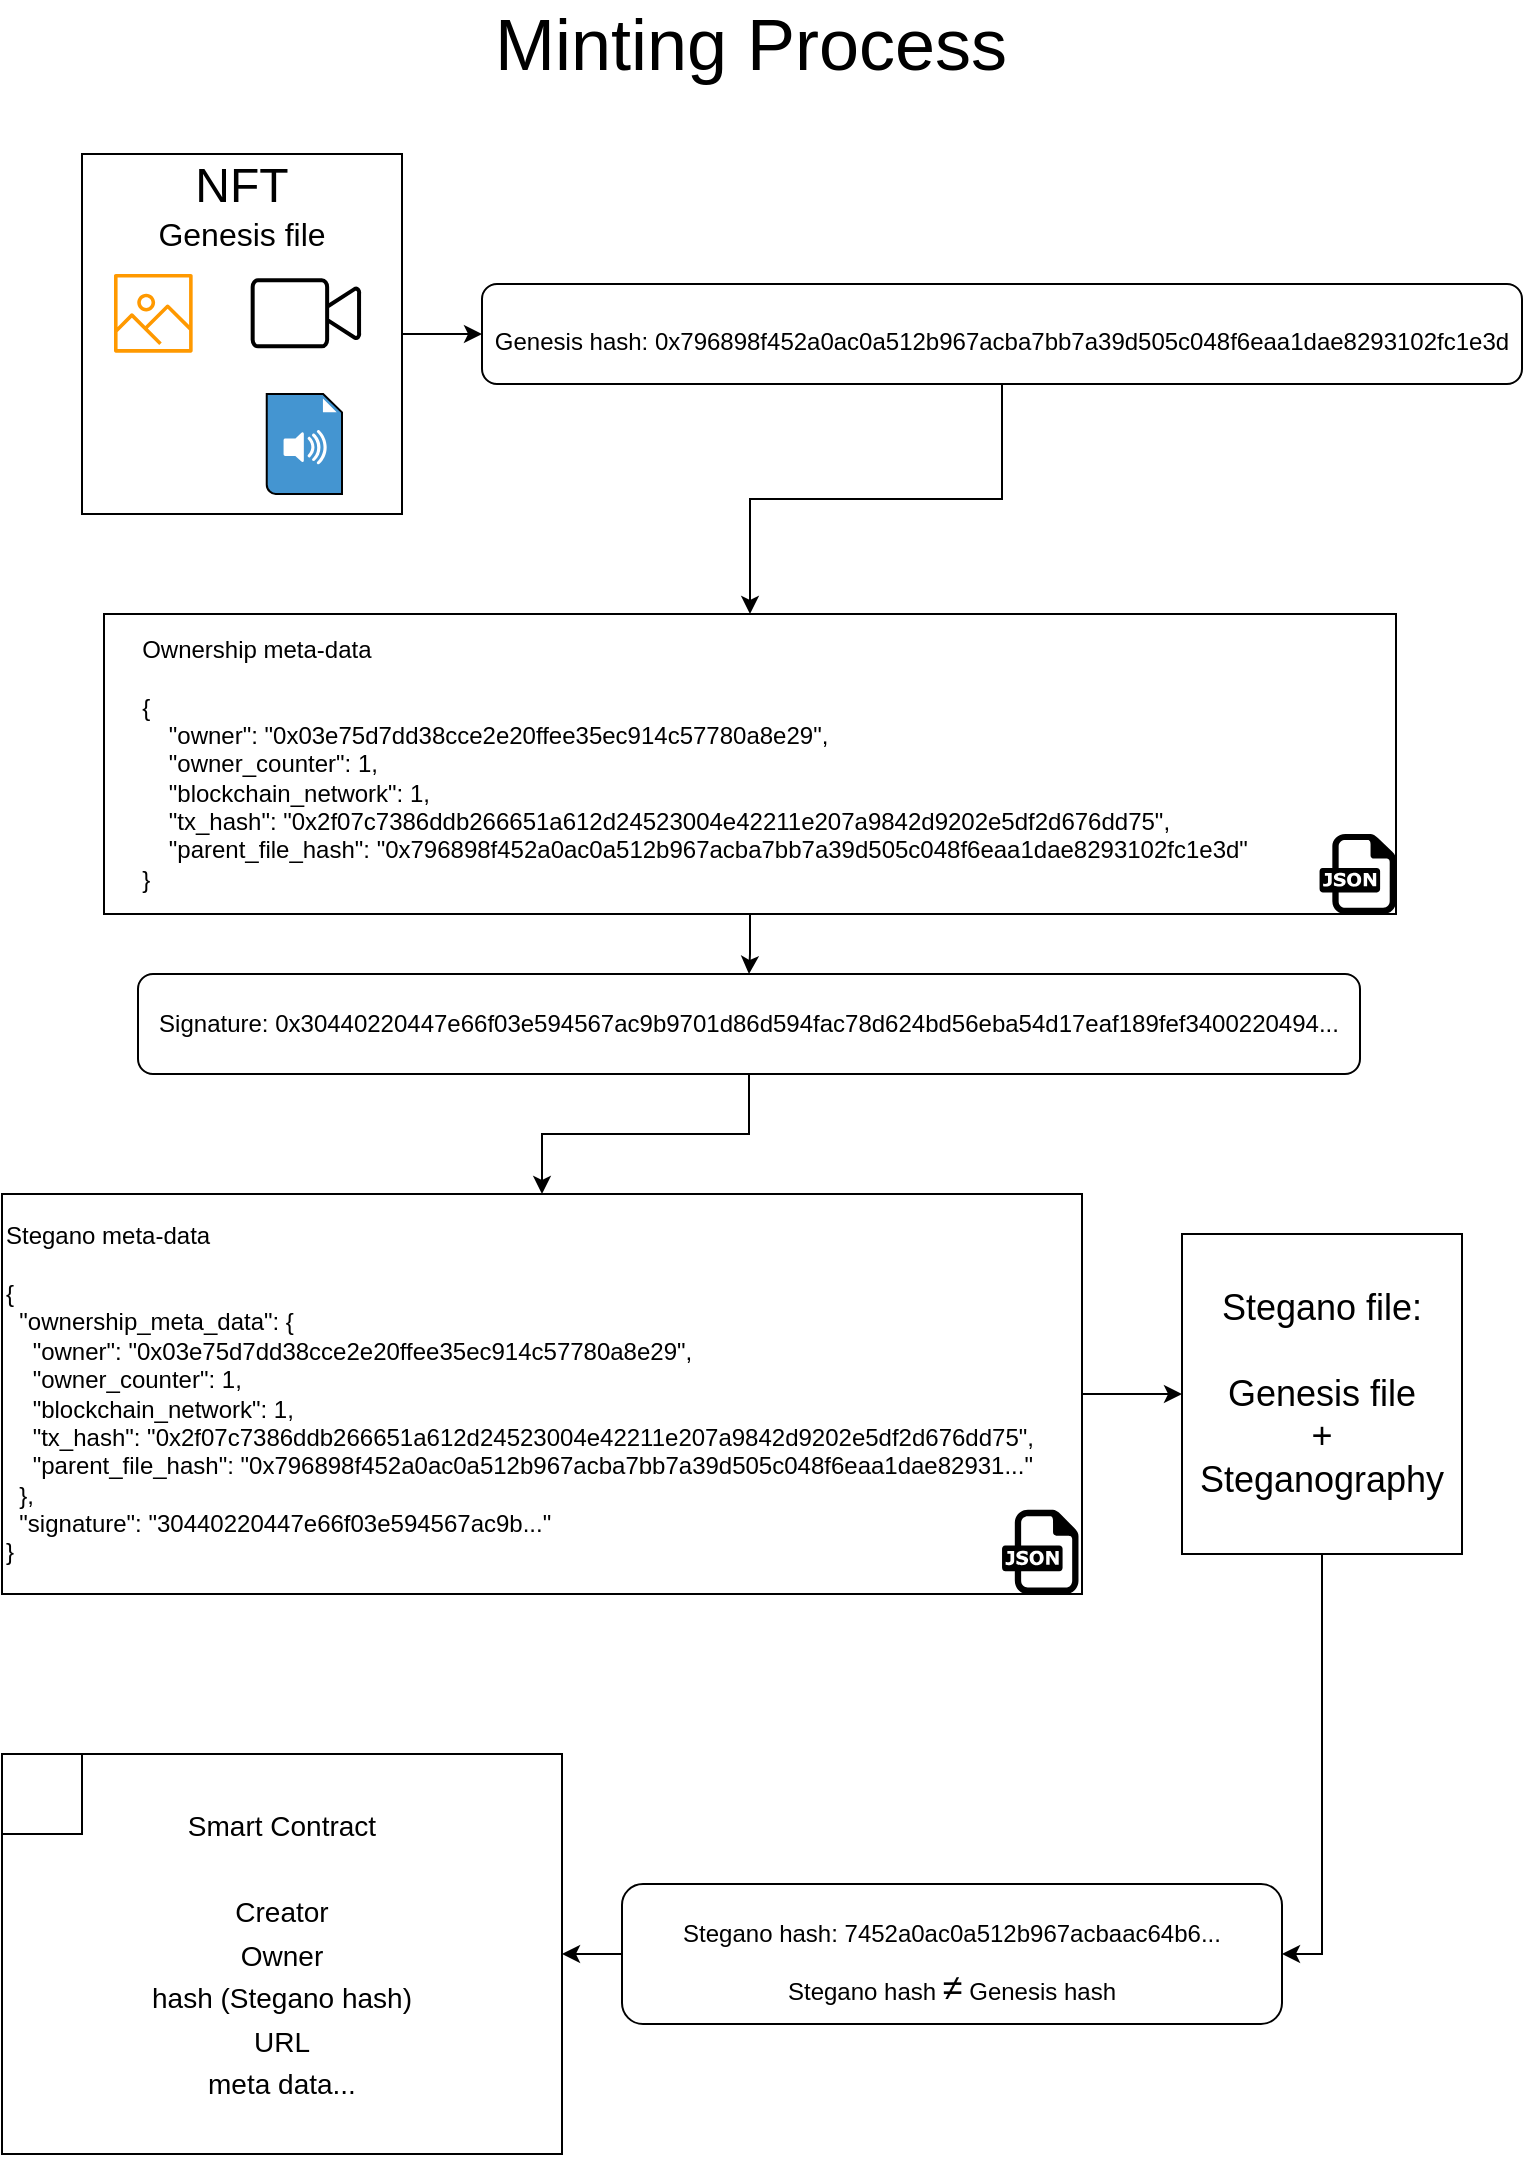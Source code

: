 <mxfile version="21.0.6" type="device" pages="4"><diagram id="roqxCU7SlJz6iK-5BQTE" name="Mint process"><mxGraphModel dx="954" dy="614" grid="1" gridSize="10" guides="1" tooltips="1" connect="1" arrows="1" fold="1" page="1" pageScale="1" pageWidth="827" pageHeight="1169" math="0" shadow="0"><root><mxCell id="0"/><mxCell id="1" parent="0"/><mxCell id="NXWc38uV_N8mPh9T2kzg-34" style="edgeStyle=orthogonalEdgeStyle;rounded=0;orthogonalLoop=1;jettySize=auto;html=1;entryX=0;entryY=0.5;entryDx=0;entryDy=0;labelBackgroundColor=default;fontSize=12;fontColor=default;strokeColor=default;" parent="1" source="NXWc38uV_N8mPh9T2kzg-1" edge="1"><mxGeometry relative="1" as="geometry"><mxPoint x="280" y="210" as="targetPoint"/></mxGeometry></mxCell><mxCell id="NXWc38uV_N8mPh9T2kzg-62" style="edgeStyle=orthogonalEdgeStyle;rounded=0;orthogonalLoop=1;jettySize=auto;html=1;entryX=1;entryY=0.5;entryDx=0;entryDy=0;labelBackgroundColor=default;fontSize=14;fontColor=default;strokeColor=default;" parent="1" source="NXWc38uV_N8mPh9T2kzg-20" target="NXWc38uV_N8mPh9T2kzg-43" edge="1"><mxGeometry relative="1" as="geometry"/></mxCell><mxCell id="NXWc38uV_N8mPh9T2kzg-20" value="&lt;font style=&quot;font-size: 18px&quot;&gt;Stegano file:&lt;br&gt;&lt;br&gt;Genesis file&lt;br&gt;+&lt;br&gt;Steganography&lt;/font&gt;" style="rounded=0;whiteSpace=wrap;html=1;labelBackgroundColor=default;fontSize=9;fontColor=default;strokeColor=default;fillColor=default;align=center;" parent="1" vertex="1"><mxGeometry x="630" y="660" width="140" height="160" as="geometry"/></mxCell><mxCell id="p8NThehJqQ5QkYTfWB1I-8" style="edgeStyle=orthogonalEdgeStyle;rounded=0;orthogonalLoop=1;jettySize=auto;html=1;entryX=0;entryY=0.5;entryDx=0;entryDy=0;" parent="1" source="NXWc38uV_N8mPh9T2kzg-17" target="NXWc38uV_N8mPh9T2kzg-20" edge="1"><mxGeometry relative="1" as="geometry"/></mxCell><mxCell id="NXWc38uV_N8mPh9T2kzg-40" value="" style="edgeStyle=orthogonalEdgeStyle;rounded=0;orthogonalLoop=1;jettySize=auto;html=1;labelBackgroundColor=default;fontSize=12;fontColor=default;strokeColor=default;" parent="1" source="NXWc38uV_N8mPh9T2kzg-38" target="NXWc38uV_N8mPh9T2kzg-17" edge="1"><mxGeometry relative="1" as="geometry"/></mxCell><mxCell id="NXWc38uV_N8mPh9T2kzg-38" value="&lt;font style=&quot;font-size: 12px&quot;&gt;&lt;font style=&quot;text-align: left&quot;&gt;Signature: 0x&lt;/font&gt;&lt;font style=&quot;text-align: left&quot;&gt;30440220447e66f03e594567ac9b9701d86d594fac78d624bd56eba54d17eaf189fef3400220494...&lt;/font&gt;&lt;/font&gt;" style="rounded=1;whiteSpace=wrap;html=1;labelBackgroundColor=default;fontSize=12;fontColor=default;strokeColor=default;fillColor=default;align=center;" parent="1" vertex="1"><mxGeometry x="108" y="530" width="611" height="50" as="geometry"/></mxCell><mxCell id="NXWc38uV_N8mPh9T2kzg-39" value="" style="edgeStyle=orthogonalEdgeStyle;rounded=0;orthogonalLoop=1;jettySize=auto;html=1;labelBackgroundColor=default;fontSize=12;fontColor=default;strokeColor=default;exitX=0.5;exitY=1;exitDx=0;exitDy=0;" parent="1" source="p8NThehJqQ5QkYTfWB1I-6" target="NXWc38uV_N8mPh9T2kzg-38" edge="1"><mxGeometry relative="1" as="geometry"><mxPoint x="445" y="520" as="sourcePoint"/></mxGeometry></mxCell><mxCell id="NXWc38uV_N8mPh9T2kzg-64" style="edgeStyle=orthogonalEdgeStyle;rounded=0;orthogonalLoop=1;jettySize=auto;html=1;entryX=1;entryY=0.5;entryDx=0;entryDy=0;labelBackgroundColor=default;fontSize=14;fontColor=default;strokeColor=default;" parent="1" source="NXWc38uV_N8mPh9T2kzg-43" target="NXWc38uV_N8mPh9T2kzg-49" edge="1"><mxGeometry relative="1" as="geometry"/></mxCell><mxCell id="NXWc38uV_N8mPh9T2kzg-43" value="&lt;font style=&quot;font-size: 12px&quot;&gt;Stegano hash:&amp;nbsp;&lt;/font&gt;&lt;span style=&quot;font-size: 12px ; text-align: left&quot;&gt;7452a0ac0a512b967acbaac64b6...&lt;br&gt;Stegano hash &lt;/span&gt;&lt;span style=&quot;text-align: left&quot;&gt;&lt;font style=&quot;font-size: 18px&quot;&gt;≠&lt;/font&gt;&lt;/span&gt;&lt;span style=&quot;font-size: 12px ; text-align: left&quot;&gt; Genesis hash&lt;br&gt;&lt;/span&gt;" style="rounded=1;whiteSpace=wrap;html=1;labelBackgroundColor=default;fontSize=24;fontColor=default;strokeColor=default;fillColor=default;align=center;" parent="1" vertex="1"><mxGeometry x="350" y="985" width="330" height="70" as="geometry"/></mxCell><mxCell id="NXWc38uV_N8mPh9T2kzg-48" value="" style="group;fontColor=default;strokeColor=default;labelBackgroundColor=default;" parent="1" vertex="1" connectable="0"><mxGeometry x="80" y="120" width="160" height="180" as="geometry"/></mxCell><mxCell id="NXWc38uV_N8mPh9T2kzg-1" value="&lt;font&gt;&lt;span style=&quot;font-size: 24px&quot;&gt;NFT&lt;/span&gt;&lt;br&gt;&lt;font size=&quot;3&quot;&gt;Genesis file&lt;/font&gt;&lt;br&gt;&lt;br&gt;&lt;br&gt;&lt;br&gt;&lt;br&gt;&lt;br&gt;&lt;br&gt;&lt;br&gt;&lt;br&gt;&lt;br&gt;&lt;/font&gt;" style="rounded=0;whiteSpace=wrap;html=1;fillColor=default;strokeColor=default;fontColor=default;labelBackgroundColor=default;" parent="NXWc38uV_N8mPh9T2kzg-48" vertex="1"><mxGeometry width="160" height="180" as="geometry"/></mxCell><mxCell id="NXWc38uV_N8mPh9T2kzg-22" value="" style="sketch=0;outlineConnect=0;fontColor=default;gradientColor=none;fillColor=#FF9900;strokeColor=default;dashed=0;verticalLabelPosition=bottom;verticalAlign=top;align=center;html=1;fontSize=12;fontStyle=0;aspect=fixed;pointerEvents=1;shape=mxgraph.aws4.container_registry_image;labelBackgroundColor=default;" parent="NXWc38uV_N8mPh9T2kzg-48" vertex="1"><mxGeometry x="16" y="60" width="39.33" height="39.33" as="geometry"/></mxCell><mxCell id="NXWc38uV_N8mPh9T2kzg-25" value="" style="shadow=0;dashed=0;html=1;strokeColor=default;fillColor=#4495D1;labelPosition=center;verticalLabelPosition=bottom;verticalAlign=top;align=center;outlineConnect=0;shape=mxgraph.veeam.audio_file;labelBackgroundColor=default;fontSize=24;fontColor=default;" parent="NXWc38uV_N8mPh9T2kzg-48" vertex="1"><mxGeometry x="92.37" y="120" width="37.63" height="50" as="geometry"/></mxCell><mxCell id="NXWc38uV_N8mPh9T2kzg-26" value="" style="html=1;verticalLabelPosition=bottom;align=center;labelBackgroundColor=default;verticalAlign=top;strokeWidth=2;strokeColor=default;shadow=0;dashed=0;shape=mxgraph.ios7.icons.video_conversation;fontSize=24;fontColor=default;fillColor=default;" parent="NXWc38uV_N8mPh9T2kzg-48" vertex="1"><mxGeometry x="85.333" y="63.16" width="53.333" height="33" as="geometry"/></mxCell><mxCell id="NXWc38uV_N8mPh9T2kzg-27" value="" style="shape=image;html=1;verticalAlign=top;verticalLabelPosition=bottom;labelBackgroundColor=default;imageAspect=0;aspect=fixed;image=https://cdn1.iconfinder.com/data/icons/hawcons/32/699581-icon-70-document-file-pdf-128.png;fontSize=24;fontColor=default;strokeColor=default;fillColor=default;" parent="NXWc38uV_N8mPh9T2kzg-48" vertex="1"><mxGeometry x="10.667" y="120" width="50" height="50" as="geometry"/></mxCell><mxCell id="NXWc38uV_N8mPh9T2kzg-53" value="" style="group;fontColor=default;" parent="1" vertex="1" connectable="0"><mxGeometry x="40" y="920" width="280" height="200" as="geometry"/></mxCell><mxCell id="NXWc38uV_N8mPh9T2kzg-49" value="&lt;font style=&quot;font-size: 14px&quot;&gt;Smart Contract&lt;br&gt;&lt;br&gt;Creator&lt;br&gt;Owner&lt;br&gt;hash (Stegano hash)&lt;br&gt;URL&lt;br&gt;meta data...&lt;br&gt;&lt;/font&gt;" style="rounded=0;whiteSpace=wrap;html=1;labelBackgroundColor=default;fontSize=18;fontColor=default;strokeColor=default;fillColor=default;align=center;" parent="NXWc38uV_N8mPh9T2kzg-53" vertex="1"><mxGeometry width="280" height="200" as="geometry"/></mxCell><mxCell id="NXWc38uV_N8mPh9T2kzg-50" value="" style="shape=image;html=1;verticalAlign=top;verticalLabelPosition=bottom;labelBackgroundColor=#ffffff;imageAspect=0;aspect=fixed;image=https://cdn4.iconfinder.com/data/icons/cryptocoins/227/ETH-128.png;fontSize=18;fontColor=default;strokeColor=default;fillColor=default;strokeWidth=1;imageBorder=default;perimeterSpacing=0;" parent="NXWc38uV_N8mPh9T2kzg-53" vertex="1"><mxGeometry width="40" height="40" as="geometry"/></mxCell><mxCell id="p8NThehJqQ5QkYTfWB1I-3" style="edgeStyle=orthogonalEdgeStyle;rounded=0;orthogonalLoop=1;jettySize=auto;html=1;entryX=0.5;entryY=0;entryDx=0;entryDy=0;" parent="1" source="Rv1YyeN4HgKfEN-E6TwV-2" target="p8NThehJqQ5QkYTfWB1I-6" edge="1"><mxGeometry relative="1" as="geometry"><mxPoint x="298" y="340" as="targetPoint"/></mxGeometry></mxCell><mxCell id="Rv1YyeN4HgKfEN-E6TwV-2" value="&lt;font style=&quot;font-size: 12px&quot;&gt;Genesis hash: 0x&lt;/font&gt;&lt;span style=&quot;font-size: 12px ; text-align: left&quot;&gt;796898f452a0ac0a512b967acba7bb7a39d505c048f6eaa1dae8293102fc1e3d&lt;/span&gt;" style="rounded=1;whiteSpace=wrap;html=1;labelBackgroundColor=default;fontSize=24;fontColor=default;strokeColor=default;fillColor=default;align=center;" parent="1" vertex="1"><mxGeometry x="280" y="185" width="520" height="50" as="geometry"/></mxCell><mxCell id="p8NThehJqQ5QkYTfWB1I-7" value="" style="group" parent="1" vertex="1" connectable="0"><mxGeometry x="91" y="350" width="646" height="150" as="geometry"/></mxCell><mxCell id="p8NThehJqQ5QkYTfWB1I-6" value="" style="rounded=0;whiteSpace=wrap;html=1;" parent="p8NThehJqQ5QkYTfWB1I-7" vertex="1"><mxGeometry width="646.0" height="150" as="geometry"/></mxCell><mxCell id="p8NThehJqQ5QkYTfWB1I-4" value="&lt;div style=&quot;text-align: left&quot;&gt;&lt;div&gt;Ownership meta-data&lt;/div&gt;&lt;div&gt;&lt;br&gt;&lt;/div&gt;&lt;div&gt;{&lt;/div&gt;&lt;div&gt;&amp;nbsp; &amp;nbsp; &quot;owner&quot;: &quot;0x03e75d7dd38cce2e20ffee35ec914c57780a8e29&quot;,&lt;/div&gt;&lt;div&gt;&amp;nbsp; &amp;nbsp; &quot;owner_counter&quot;: 1,&lt;/div&gt;&lt;div&gt;&amp;nbsp; &amp;nbsp; &quot;blockchain_network&quot;: 1,&lt;/div&gt;&lt;div&gt;&amp;nbsp; &amp;nbsp; &quot;tx_hash&quot;: &quot;0x2f07c7386ddb266651a612d24523004e42211e207a9842d9202e5df2d676dd75&quot;,&lt;/div&gt;&lt;div&gt;&amp;nbsp; &amp;nbsp; &quot;parent_file_hash&quot;: &quot;0x796898f452a0ac0a512b967acba7bb7a39d505c048f6eaa1dae8293102fc1e3d&quot;&lt;/div&gt;&lt;div&gt;}&lt;/div&gt;&lt;/div&gt;" style="text;html=1;align=center;verticalAlign=middle;resizable=0;points=[];autosize=1;strokeColor=none;fillColor=none;" parent="p8NThehJqQ5QkYTfWB1I-7" vertex="1"><mxGeometry x="10.024" y="10" width="570" height="130" as="geometry"/></mxCell><mxCell id="p8NThehJqQ5QkYTfWB1I-2" value="" style="dashed=0;outlineConnect=0;html=1;align=center;labelPosition=center;verticalLabelPosition=bottom;verticalAlign=top;shape=mxgraph.weblogos.json;fontColor=default;strokeColor=default;fillColor=default;labelBackgroundColor=default;" parent="p8NThehJqQ5QkYTfWB1I-7" vertex="1"><mxGeometry x="607.765" y="110" width="38.235" height="40" as="geometry"/></mxCell><mxCell id="p8NThehJqQ5QkYTfWB1I-10" value="" style="group" parent="1" vertex="1" connectable="0"><mxGeometry x="40" y="640" width="540" height="200" as="geometry"/></mxCell><mxCell id="NXWc38uV_N8mPh9T2kzg-17" value="&lt;div&gt;Stegano meta-data&lt;/div&gt;&lt;div&gt;&lt;br&gt;&lt;/div&gt;&lt;div&gt;&lt;div&gt;{&lt;/div&gt;&lt;div&gt;&amp;nbsp; &quot;ownership_meta_data&quot;: {&lt;/div&gt;&lt;div&gt;&amp;nbsp; &amp;nbsp; &quot;owner&quot;: &quot;0x03e75d7dd38cce2e20ffee35ec914c57780a8e29&quot;,&lt;/div&gt;&lt;div&gt;&amp;nbsp; &amp;nbsp; &quot;owner_counter&quot;: 1,&lt;/div&gt;&lt;div&gt;&amp;nbsp; &amp;nbsp; &quot;blockchain_network&quot;: 1,&lt;/div&gt;&lt;div&gt;&amp;nbsp; &amp;nbsp; &quot;tx_hash&quot;: &quot;0x2f07c7386ddb266651a612d24523004e42211e207a9842d9202e5df2d676dd75&quot;,&lt;/div&gt;&lt;div&gt;&amp;nbsp; &amp;nbsp; &quot;parent_file_hash&quot;: &quot;0x796898f452a0ac0a512b967acba7bb7a39d505c048f6eaa1dae82931...&quot;&lt;/div&gt;&lt;div&gt;&amp;nbsp; },&lt;/div&gt;&lt;div&gt;&amp;nbsp; &quot;signature&quot;: &quot;30440220447e66f03e594567ac9b...&quot;&lt;/div&gt;&lt;div&gt;}&lt;/div&gt;&lt;/div&gt;" style="rounded=0;whiteSpace=wrap;html=1;fontColor=default;strokeColor=default;fillColor=default;align=left;labelBackgroundColor=default;" parent="p8NThehJqQ5QkYTfWB1I-10" vertex="1"><mxGeometry width="540" height="200" as="geometry"/></mxCell><mxCell id="p8NThehJqQ5QkYTfWB1I-9" value="" style="dashed=0;outlineConnect=0;html=1;align=center;labelPosition=center;verticalLabelPosition=bottom;verticalAlign=top;shape=mxgraph.weblogos.json;fontColor=default;strokeColor=default;fillColor=default;labelBackgroundColor=default;" parent="p8NThehJqQ5QkYTfWB1I-10" vertex="1"><mxGeometry x="500.005" y="157.895" width="38.235" height="42.105" as="geometry"/></mxCell><mxCell id="2JpsP1GPxhUid9u8s_dt-1" value="&lt;font style=&quot;font-size: 36px&quot;&gt;Minting Process&lt;/font&gt;" style="text;html=1;align=center;verticalAlign=middle;resizable=0;points=[];autosize=1;strokeColor=none;fillColor=none;" parent="1" vertex="1"><mxGeometry x="279" y="50" width="270" height="30" as="geometry"/></mxCell></root></mxGraphModel></diagram><diagram id="LBmlRBM5Cu297QbcorYr" name="Ownership-chain"><mxGraphModel dx="954" dy="614" grid="1" gridSize="10" guides="1" tooltips="1" connect="1" arrows="1" fold="1" page="1" pageScale="1" pageWidth="827" pageHeight="1169" math="0" shadow="0"><root><mxCell id="0"/><mxCell id="1" parent="0"/><mxCell id="p75yt31-fJvTZA3wvXnE-1" value="" style="group" parent="1" vertex="1" connectable="0"><mxGeometry x="40" y="560" width="560" height="560" as="geometry"/></mxCell><mxCell id="p75yt31-fJvTZA3wvXnE-2" value="" style="rounded=0;whiteSpace=wrap;html=1;" parent="p75yt31-fJvTZA3wvXnE-1" vertex="1"><mxGeometry width="560" height="560" as="geometry"/></mxCell><mxCell id="p75yt31-fJvTZA3wvXnE-3" value="&lt;font style=&quot;border-color: var(--border-color); color: rgb(0, 0, 0); font-family: Helvetica; font-style: normal; font-variant-ligatures: normal; font-variant-caps: normal; font-weight: 400; letter-spacing: normal; text-align: left; text-indent: 0px; text-transform: none; word-spacing: 0px; -webkit-text-stroke-width: 0px; background-color: rgb(251, 251, 251); text-decoration-thickness: initial; text-decoration-style: initial; text-decoration-color: initial; font-size: 24px;&quot;&gt;Legend&lt;/font&gt;&lt;br style=&quot;border-color: var(--border-color); color: rgb(0, 0, 0); font-family: Helvetica; font-size: 12px; font-style: normal; font-variant-ligatures: normal; font-variant-caps: normal; font-weight: 400; letter-spacing: normal; text-align: left; text-indent: 0px; text-transform: none; word-spacing: 0px; -webkit-text-stroke-width: 0px; background-color: rgb(251, 251, 251); text-decoration-thickness: initial; text-decoration-style: initial; text-decoration-color: initial;&quot;&gt;&lt;br style=&quot;border-color: var(--border-color); color: rgb(0, 0, 0); font-family: Helvetica; font-size: 12px; font-style: normal; font-variant-ligatures: normal; font-variant-caps: normal; font-weight: 400; letter-spacing: normal; text-align: left; text-indent: 0px; text-transform: none; word-spacing: 0px; -webkit-text-stroke-width: 0px; background-color: rgb(251, 251, 251); text-decoration-thickness: initial; text-decoration-style: initial; text-decoration-color: initial;&quot;&gt;&lt;font style=&quot;border-color: var(--border-color); color: rgb(0, 0, 0); font-family: Helvetica; font-style: normal; font-variant-ligatures: normal; font-variant-caps: normal; font-weight: 400; letter-spacing: normal; text-align: left; text-indent: 0px; text-transform: none; word-spacing: 0px; -webkit-text-stroke-width: 0px; background-color: rgb(251, 251, 251); text-decoration-thickness: initial; text-decoration-style: initial; text-decoration-color: initial; font-size: 18px;&quot;&gt;&lt;u style=&quot;border-color: var(--border-color);&quot;&gt;Metadata&lt;/u&gt;&lt;/font&gt;&lt;font style=&quot;border-color: var(--border-color); color: rgb(0, 0, 0); font-family: Helvetica; font-size: 12px; font-style: normal; font-variant-ligatures: normal; font-variant-caps: normal; font-weight: 400; letter-spacing: normal; text-align: left; text-indent: 0px; text-transform: none; word-spacing: 0px; -webkit-text-stroke-width: 0px; background-color: rgb(251, 251, 251); text-decoration-thickness: initial; text-decoration-style: initial; text-decoration-color: initial;&quot;&gt;&lt;font style=&quot;border-color: var(--border-color); font-size: 18px;&quot;&gt;&lt;u style=&quot;border-color: var(--border-color);&quot;&gt;:&lt;/u&gt;&lt;/font&gt;&lt;br style=&quot;border-color: var(--border-color);&quot;&gt;&lt;/font&gt;&lt;br style=&quot;border-color: var(--border-color); color: rgb(0, 0, 0); font-family: Helvetica; font-size: 12px; font-style: normal; font-variant-ligatures: normal; font-variant-caps: normal; font-weight: 400; letter-spacing: normal; text-align: left; text-indent: 0px; text-transform: none; word-spacing: 0px; -webkit-text-stroke-width: 0px; background-color: rgb(251, 251, 251); text-decoration-thickness: initial; text-decoration-style: initial; text-decoration-color: initial;&quot;&gt;Ownership's metadata:&lt;br style=&quot;border-color: var(--border-color); color: rgb(0, 0, 0); font-family: Helvetica; font-size: 12px; font-style: normal; font-variant-ligatures: normal; font-variant-caps: normal; font-weight: 400; letter-spacing: normal; text-align: left; text-indent: 0px; text-transform: none; word-spacing: 0px; -webkit-text-stroke-width: 0px; background-color: rgb(251, 251, 251); text-decoration-thickness: initial; text-decoration-style: initial; text-decoration-color: initial;&quot;&gt;&lt;br style=&quot;border-color: var(--border-color); color: rgb(0, 0, 0); font-family: Helvetica; font-size: 12px; font-style: normal; font-variant-ligatures: normal; font-variant-caps: normal; font-weight: 400; letter-spacing: normal; text-align: left; text-indent: 0px; text-transform: none; word-spacing: 0px; -webkit-text-stroke-width: 0px; background-color: rgb(251, 251, 251); text-decoration-thickness: initial; text-decoration-style: initial; text-decoration-color: initial;&quot;&gt;&lt;span style=&quot;color: rgb(0, 0, 0); font-family: Helvetica; font-size: 12px; font-style: normal; font-variant-ligatures: normal; font-variant-caps: normal; font-weight: 400; letter-spacing: normal; text-align: left; text-indent: 0px; text-transform: none; word-spacing: 0px; -webkit-text-stroke-width: 0px; background-color: rgb(251, 251, 251); text-decoration-thickness: initial; text-decoration-style: initial; text-decoration-color: initial; display: inline !important; float: none;&quot;&gt;- Owner: Owner's public key of the IP&lt;/span&gt;&lt;br style=&quot;border-color: var(--border-color); color: rgb(0, 0, 0); font-family: Helvetica; font-size: 12px; font-style: normal; font-variant-ligatures: normal; font-variant-caps: normal; font-weight: 400; letter-spacing: normal; text-align: left; text-indent: 0px; text-transform: none; word-spacing: 0px; -webkit-text-stroke-width: 0px; background-color: rgb(251, 251, 251); text-decoration-thickness: initial; text-decoration-style: initial; text-decoration-color: initial;&quot;&gt;&lt;span style=&quot;color: rgb(0, 0, 0); font-family: Helvetica; font-size: 12px; font-style: normal; font-variant-ligatures: normal; font-variant-caps: normal; font-weight: 400; letter-spacing: normal; text-align: left; text-indent: 0px; text-transform: none; word-spacing: 0px; -webkit-text-stroke-width: 0px; background-color: rgb(251, 251, 251); text-decoration-thickness: initial; text-decoration-style: initial; text-decoration-color: initial; display: inline !important; float: none;&quot;&gt;- Owner counter: current index of entities who successively owned the NFT&lt;/span&gt;&lt;br style=&quot;border-color: var(--border-color); color: rgb(0, 0, 0); font-family: Helvetica; font-size: 12px; font-style: normal; font-variant-ligatures: normal; font-variant-caps: normal; font-weight: 400; letter-spacing: normal; text-align: left; text-indent: 0px; text-transform: none; word-spacing: 0px; -webkit-text-stroke-width: 0px; background-color: rgb(251, 251, 251); text-decoration-thickness: initial; text-decoration-style: initial; text-decoration-color: initial;&quot;&gt;&lt;span style=&quot;color: rgb(0, 0, 0); font-family: Helvetica; font-size: 12px; font-style: normal; font-variant-ligatures: normal; font-variant-caps: normal; font-weight: 400; letter-spacing: normal; text-align: left; text-indent: 0px; text-transform: none; word-spacing: 0px; -webkit-text-stroke-width: 0px; background-color: rgb(251, 251, 251); text-decoration-thickness: initial; text-decoration-style: initial; text-decoration-color: initial; display: inline !important; float: none;&quot;&gt;- TX hash: Blockchain transaction hash of token ownership transfer&lt;/span&gt;&lt;br style=&quot;border-color: var(--border-color); color: rgb(0, 0, 0); font-family: Helvetica; font-size: 12px; font-style: normal; font-variant-ligatures: normal; font-variant-caps: normal; font-weight: 400; letter-spacing: normal; text-align: left; text-indent: 0px; text-transform: none; word-spacing: 0px; -webkit-text-stroke-width: 0px; background-color: rgb(251, 251, 251); text-decoration-thickness: initial; text-decoration-style: initial; text-decoration-color: initial;&quot;&gt;&lt;span style=&quot;color: rgb(0, 0, 0); font-family: Helvetica; font-size: 12px; font-style: normal; font-variant-ligatures: normal; font-variant-caps: normal; font-weight: 400; letter-spacing: normal; text-align: left; text-indent: 0px; text-transform: none; word-spacing: 0px; -webkit-text-stroke-width: 0px; background-color: rgb(251, 251, 251); text-decoration-thickness: initial; text-decoration-style: initial; text-decoration-color: initial; display: inline !important; float: none;&quot;&gt;- Parent file hash: Previous Stegano hash (responsible the the &quot;Ownership-Chain&quot;)&lt;/span&gt;&lt;br style=&quot;border-color: var(--border-color); color: rgb(0, 0, 0); font-family: Helvetica; font-size: 12px; font-style: normal; font-variant-ligatures: normal; font-variant-caps: normal; font-weight: 400; letter-spacing: normal; text-align: left; text-indent: 0px; text-transform: none; word-spacing: 0px; -webkit-text-stroke-width: 0px; background-color: rgb(251, 251, 251); text-decoration-thickness: initial; text-decoration-style: initial; text-decoration-color: initial;&quot;&gt;&lt;span style=&quot;color: rgb(0, 0, 0); font-family: Helvetica; font-size: 12px; font-style: normal; font-variant-ligatures: normal; font-variant-caps: normal; font-weight: 400; letter-spacing: normal; text-align: left; text-indent: 0px; text-transform: none; word-spacing: 0px; -webkit-text-stroke-width: 0px; background-color: rgb(251, 251, 251); text-decoration-thickness: initial; text-decoration-style: initial; text-decoration-color: initial; display: inline !important; float: none;&quot;&gt;- Other storage variable values at Block number X (optional)&lt;/span&gt;&lt;br style=&quot;border-color: var(--border-color); color: rgb(0, 0, 0); font-family: Helvetica; font-size: 12px; font-style: normal; font-variant-ligatures: normal; font-variant-caps: normal; font-weight: 400; letter-spacing: normal; text-align: left; text-indent: 0px; text-transform: none; word-spacing: 0px; -webkit-text-stroke-width: 0px; background-color: rgb(251, 251, 251); text-decoration-thickness: initial; text-decoration-style: initial; text-decoration-color: initial;&quot;&gt;&lt;br style=&quot;border-color: var(--border-color); color: rgb(0, 0, 0); font-family: Helvetica; font-size: 12px; font-style: normal; font-variant-ligatures: normal; font-variant-caps: normal; font-weight: 400; letter-spacing: normal; text-align: left; text-indent: 0px; text-transform: none; word-spacing: 0px; -webkit-text-stroke-width: 0px; background-color: rgb(251, 251, 251); text-decoration-thickness: initial; text-decoration-style: initial; text-decoration-color: initial;&quot;&gt;&lt;span style=&quot;color: rgb(0, 0, 0); font-family: Helvetica; font-size: 12px; font-style: normal; font-variant-ligatures: normal; font-variant-caps: normal; font-weight: 400; letter-spacing: normal; text-align: left; text-indent: 0px; text-transform: none; word-spacing: 0px; -webkit-text-stroke-width: 0px; background-color: rgb(251, 251, 251); text-decoration-thickness: initial; text-decoration-style: initial; text-decoration-color: initial; display: inline !important; float: none;&quot;&gt;Metadata signature:&lt;/span&gt;&lt;br style=&quot;border-color: var(--border-color); color: rgb(0, 0, 0); font-family: Helvetica; font-size: 12px; font-style: normal; font-variant-ligatures: normal; font-variant-caps: normal; font-weight: 400; letter-spacing: normal; text-align: left; text-indent: 0px; text-transform: none; word-spacing: 0px; -webkit-text-stroke-width: 0px; background-color: rgb(251, 251, 251); text-decoration-thickness: initial; text-decoration-style: initial; text-decoration-color: initial;&quot;&gt;&lt;span style=&quot;color: rgb(0, 0, 0); font-family: Helvetica; font-size: 12px; font-style: normal; font-variant-ligatures: normal; font-variant-caps: normal; font-weight: 400; letter-spacing: normal; text-align: left; text-indent: 0px; text-transform: none; word-spacing: 0px; -webkit-text-stroke-width: 0px; background-color: rgb(251, 251, 251); text-decoration-thickness: initial; text-decoration-style: initial; text-decoration-color: initial; display: inline !important; float: none;&quot;&gt;Digital signature of all the above metadata by the owner's private key&lt;/span&gt;&lt;br style=&quot;border-color: var(--border-color); color: rgb(0, 0, 0); font-family: Helvetica; font-size: 12px; font-style: normal; font-variant-ligatures: normal; font-variant-caps: normal; font-weight: 400; letter-spacing: normal; text-align: left; text-indent: 0px; text-transform: none; word-spacing: 0px; -webkit-text-stroke-width: 0px; background-color: rgb(251, 251, 251); text-decoration-thickness: initial; text-decoration-style: initial; text-decoration-color: initial;&quot;&gt;&lt;br style=&quot;border-color: var(--border-color); color: rgb(0, 0, 0); font-family: Helvetica; font-size: 12px; font-style: normal; font-variant-ligatures: normal; font-variant-caps: normal; font-weight: 400; letter-spacing: normal; text-align: left; text-indent: 0px; text-transform: none; word-spacing: 0px; -webkit-text-stroke-width: 0px; background-color: rgb(251, 251, 251); text-decoration-thickness: initial; text-decoration-style: initial; text-decoration-color: initial;&quot;&gt;&lt;span style=&quot;color: rgb(0, 0, 0); font-family: Helvetica; font-size: 12px; font-style: normal; font-variant-ligatures: normal; font-variant-caps: normal; font-weight: 400; letter-spacing: normal; text-align: left; text-indent: 0px; text-transform: none; word-spacing: 0px; -webkit-text-stroke-width: 0px; background-color: rgb(251, 251, 251); text-decoration-thickness: initial; text-decoration-style: initial; text-decoration-color: initial; display: inline !important; float: none;&quot;&gt;Each metadata is different for each ownership iteration (ownership meta-data).&lt;/span&gt;&lt;br style=&quot;border-color: var(--border-color); color: rgb(0, 0, 0); font-family: Helvetica; font-size: 12px; font-style: normal; font-variant-ligatures: normal; font-variant-caps: normal; font-weight: 400; letter-spacing: normal; text-align: left; text-indent: 0px; text-transform: none; word-spacing: 0px; -webkit-text-stroke-width: 0px; background-color: rgb(251, 251, 251); text-decoration-thickness: initial; text-decoration-style: initial; text-decoration-color: initial;&quot;&gt;&lt;span style=&quot;color: rgb(0, 0, 0); font-family: Helvetica; font-size: 12px; font-style: normal; font-variant-ligatures: normal; font-variant-caps: normal; font-weight: 400; letter-spacing: normal; text-align: left; text-indent: 0px; text-transform: none; word-spacing: 0px; -webkit-text-stroke-width: 0px; background-color: rgb(251, 251, 251); text-decoration-thickness: initial; text-decoration-style: initial; text-decoration-color: initial; display: inline !important; float: none;&quot;&gt;Each metadata is called: metadata 1, metadata 2, ..., metadata i, ..., metadata N&lt;/span&gt;&lt;br style=&quot;border-color: var(--border-color); color: rgb(0, 0, 0); font-family: Helvetica; font-size: 12px; font-style: normal; font-variant-ligatures: normal; font-variant-caps: normal; font-weight: 400; letter-spacing: normal; text-align: left; text-indent: 0px; text-transform: none; word-spacing: 0px; -webkit-text-stroke-width: 0px; background-color: rgb(251, 251, 251); text-decoration-thickness: initial; text-decoration-style: initial; text-decoration-color: initial;&quot;&gt;&lt;span style=&quot;color: rgb(0, 0, 0); font-family: Helvetica; font-size: 12px; font-style: normal; font-variant-ligatures: normal; font-variant-caps: normal; font-weight: 400; letter-spacing: normal; text-align: left; text-indent: 0px; text-transform: none; word-spacing: 0px; -webkit-text-stroke-width: 0px; background-color: rgb(251, 251, 251); text-decoration-thickness: initial; text-decoration-style: initial; text-decoration-color: initial; display: inline !important; float: none;&quot;&gt;The Ownership 1 is also called the genesis Ownership (≠ genesis file, which is index 0)&lt;/span&gt;&lt;br style=&quot;border-color: var(--border-color); color: rgb(0, 0, 0); font-family: Helvetica; font-size: 12px; font-style: normal; font-variant-ligatures: normal; font-variant-caps: normal; font-weight: 400; letter-spacing: normal; text-align: left; text-indent: 0px; text-transform: none; word-spacing: 0px; -webkit-text-stroke-width: 0px; background-color: rgb(251, 251, 251); text-decoration-thickness: initial; text-decoration-style: initial; text-decoration-color: initial;&quot;&gt;&lt;span style=&quot;color: rgb(0, 0, 0); font-family: Helvetica; font-size: 12px; font-style: normal; font-variant-ligatures: normal; font-variant-caps: normal; font-weight: 400; letter-spacing: normal; text-align: left; text-indent: 0px; text-transform: none; word-spacing: 0px; -webkit-text-stroke-width: 0px; background-color: rgb(251, 251, 251); text-decoration-thickness: initial; text-decoration-style: initial; text-decoration-color: initial; display: inline !important; float: none;&quot;&gt;There is no ownership of the genesis file, only of the N stegano file.&lt;/span&gt;&lt;br style=&quot;border-color: var(--border-color); color: rgb(0, 0, 0); font-family: Helvetica; font-size: 12px; font-style: normal; font-variant-ligatures: normal; font-variant-caps: normal; font-weight: 400; letter-spacing: normal; text-align: left; text-indent: 0px; text-transform: none; word-spacing: 0px; -webkit-text-stroke-width: 0px; background-color: rgb(251, 251, 251); text-decoration-thickness: initial; text-decoration-style: initial; text-decoration-color: initial;&quot;&gt;&lt;br style=&quot;border-color: var(--border-color); color: rgb(0, 0, 0); font-family: Helvetica; font-size: 12px; font-style: normal; font-variant-ligatures: normal; font-variant-caps: normal; font-weight: 400; letter-spacing: normal; text-align: left; text-indent: 0px; text-transform: none; word-spacing: 0px; -webkit-text-stroke-width: 0px; background-color: rgb(251, 251, 251); text-decoration-thickness: initial; text-decoration-style: initial; text-decoration-color: initial;&quot;&gt;&lt;font style=&quot;border-color: var(--border-color); color: rgb(0, 0, 0); font-family: Helvetica; font-size: 12px; font-style: normal; font-variant-ligatures: normal; font-variant-caps: normal; font-weight: 400; letter-spacing: normal; text-align: left; text-indent: 0px; text-transform: none; word-spacing: 0px; -webkit-text-stroke-width: 0px; background-color: rgb(251, 251, 251); text-decoration-thickness: initial; text-decoration-style: initial; text-decoration-color: initial;&quot;&gt;&lt;u style=&quot;border-color: var(--border-color);&quot;&gt;&lt;font style=&quot;border-color: var(--border-color); font-size: 18px;&quot;&gt;Stegano file:&lt;/font&gt;&lt;br style=&quot;border-color: var(--border-color);&quot;&gt;&lt;/u&gt;&lt;br style=&quot;border-color: var(--border-color);&quot;&gt;Every i stegano file is created using the genesis file&amp;nbsp;&lt;br style=&quot;border-color: var(--border-color);&quot;&gt;and the unique iteration of the i stegano meta data.&lt;br style=&quot;border-color: var(--border-color);&quot;&gt;&lt;br style=&quot;border-color: var(--border-color);&quot;&gt;&lt;font style=&quot;border-color: var(--border-color); font-size: 12px;&quot;&gt;Stegano file i = Genesis file + stegano metadata N&lt;br style=&quot;border-color: var(--border-color);&quot;&gt;Stegano metadata i = metadata i + metadata i signature&lt;br style=&quot;border-color: var(--border-color);&quot;&gt;&lt;/font&gt;&lt;br style=&quot;border-color: var(--border-color);&quot;&gt;&lt;font style=&quot;border-color: var(--border-color);&quot; size=&quot;3&quot;&gt;&lt;u style=&quot;border-color: var(--border-color);&quot;&gt;File hash:&lt;br style=&quot;border-color: var(--border-color);&quot;&gt;&lt;/u&gt;&lt;/font&gt;&lt;br style=&quot;border-color: var(--border-color);&quot;&gt;Hash of the i stegano file. Also called i stegano hash.&lt;br style=&quot;border-color: var(--border-color);&quot;&gt;Used in the next ownership iteration metadata (metadata i+1).&lt;br style=&quot;border-color: var(--border-color);&quot;&gt;The hash must be stored on the smart contract (compulsory).&lt;/font&gt;" style="text;html=1;align=left;verticalAlign=middle;resizable=0;points=[];autosize=1;strokeColor=none;fillColor=none;" parent="p75yt31-fJvTZA3wvXnE-1" vertex="1"><mxGeometry x="21.293" y="20.004" width="480" height="520" as="geometry"/></mxCell><mxCell id="p75yt31-fJvTZA3wvXnE-4" value="" style="group" parent="1" vertex="1" connectable="0"><mxGeometry x="39" y="160" width="750" height="335" as="geometry"/></mxCell><mxCell id="p75yt31-fJvTZA3wvXnE-5" value="Ownership 1" style="swimlane;childLayout=stackLayout;resizeParent=1;resizeParentMax=0;horizontal=1;startSize=20;horizontalStack=0;" parent="p75yt31-fJvTZA3wvXnE-4" vertex="1"><mxGeometry width="200.77" height="335" as="geometry"><mxRectangle x="240" y="80" width="80" height="20" as="alternateBounds"/></mxGeometry></mxCell><mxCell id="p75yt31-fJvTZA3wvXnE-6" value="Metadata" style="swimlane;startSize=20;horizontal=0;" parent="p75yt31-fJvTZA3wvXnE-5" vertex="1"><mxGeometry y="20" width="200.77" height="175" as="geometry"/></mxCell><mxCell id="p75yt31-fJvTZA3wvXnE-7" value="&lt;span&gt;&lt;br&gt;&lt;/span&gt;owner: 0x2e4a61&lt;br&gt;&lt;span&gt;owner_counter: 1&lt;/span&gt;&lt;br&gt;&lt;span&gt;TX_hash: &quot;...&quot;&lt;br&gt;&lt;/span&gt;blockchain_network: 1&lt;br&gt;&lt;span&gt;parent_file_hash: &quot;...&quot;&lt;br&gt;other_storage_variable_values&lt;br&gt;&lt;br&gt;&lt;br&gt;metadata_signature:&lt;br&gt;0ac0a5...&lt;br&gt;&lt;/span&gt;" style="text;html=1;align=center;verticalAlign=middle;resizable=0;points=[];autosize=1;strokeColor=none;fillColor=none;" parent="p75yt31-fJvTZA3wvXnE-6" vertex="1"><mxGeometry x="20.77" y="7.5" width="180" height="160" as="geometry"/></mxCell><mxCell id="p75yt31-fJvTZA3wvXnE-8" value="stegano file" style="swimlane;startSize=20;horizontal=0;" parent="p75yt31-fJvTZA3wvXnE-5" vertex="1"><mxGeometry y="195" width="200.77" height="80" as="geometry"/></mxCell><mxCell id="p75yt31-fJvTZA3wvXnE-9" value="" style="sketch=0;outlineConnect=0;fontColor=#232F3E;gradientColor=none;fillColor=#D45B07;strokeColor=none;dashed=0;verticalLabelPosition=bottom;verticalAlign=top;align=center;html=1;fontSize=12;fontStyle=0;aspect=fixed;pointerEvents=1;shape=mxgraph.aws4.container_registry_image;" parent="p75yt31-fJvTZA3wvXnE-8" vertex="1"><mxGeometry x="81" y="16" width="48" height="48" as="geometry"/></mxCell><mxCell id="p75yt31-fJvTZA3wvXnE-10" value="file hash" style="swimlane;startSize=20;horizontal=0;" parent="p75yt31-fJvTZA3wvXnE-5" vertex="1"><mxGeometry y="275" width="200.77" height="60" as="geometry"/></mxCell><mxCell id="p75yt31-fJvTZA3wvXnE-11" value="7998f452[...]0a512b" style="text;html=1;align=center;verticalAlign=middle;resizable=0;points=[];autosize=1;strokeColor=none;fillColor=none;" parent="p75yt31-fJvTZA3wvXnE-10" vertex="1"><mxGeometry x="45" y="20" width="120" height="20" as="geometry"/></mxCell><mxCell id="p75yt31-fJvTZA3wvXnE-12" value="Ownership 3" style="swimlane;childLayout=stackLayout;resizeParent=1;resizeParentMax=0;horizontal=1;startSize=20;horizontalStack=0;" parent="p75yt31-fJvTZA3wvXnE-4" vertex="1"><mxGeometry x="481" width="201" height="335" as="geometry"/></mxCell><mxCell id="p75yt31-fJvTZA3wvXnE-13" value="Metadata" style="swimlane;startSize=20;horizontal=0;" parent="p75yt31-fJvTZA3wvXnE-12" vertex="1"><mxGeometry y="20" width="201" height="175" as="geometry"/></mxCell><mxCell id="p75yt31-fJvTZA3wvXnE-14" value="&lt;span&gt;&lt;br&gt;&lt;/span&gt;owner: 0x3c1e3d&lt;br&gt;&lt;span&gt;owner_counter: 3&lt;/span&gt;&lt;br&gt;&lt;span&gt;TX_hash: &quot;...&quot;&lt;br&gt;&lt;/span&gt;blockchain_network: 1&lt;br&gt;parent_file_hash: &quot;...&quot;&lt;br&gt;other_storage_variable_values&lt;br&gt;&lt;span&gt;&lt;br&gt;&lt;br&gt;metadata_signature:&lt;br&gt;1dae82...&lt;br&gt;&lt;/span&gt;" style="text;html=1;align=center;verticalAlign=middle;resizable=0;points=[];autosize=1;strokeColor=none;fillColor=none;" parent="p75yt31-fJvTZA3wvXnE-13" vertex="1"><mxGeometry x="21" y="7.5" width="180" height="160" as="geometry"/></mxCell><mxCell id="p75yt31-fJvTZA3wvXnE-15" value="stegano file" style="swimlane;startSize=20;horizontal=0;" parent="p75yt31-fJvTZA3wvXnE-12" vertex="1"><mxGeometry y="195" width="201" height="80" as="geometry"/></mxCell><mxCell id="p75yt31-fJvTZA3wvXnE-16" value="" style="sketch=0;outlineConnect=0;fontColor=#232F3E;gradientColor=none;fillColor=#D45B07;strokeColor=none;dashed=0;verticalLabelPosition=bottom;verticalAlign=top;align=center;html=1;fontSize=12;fontStyle=0;aspect=fixed;pointerEvents=1;shape=mxgraph.aws4.container_registry_image;" parent="p75yt31-fJvTZA3wvXnE-15" vertex="1"><mxGeometry x="81" y="16" width="48" height="48" as="geometry"/></mxCell><mxCell id="p75yt31-fJvTZA3wvXnE-17" value="file hash" style="swimlane;startSize=20;horizontal=0;" parent="p75yt31-fJvTZA3wvXnE-12" vertex="1"><mxGeometry y="275" width="201" height="60" as="geometry"/></mxCell><mxCell id="p75yt31-fJvTZA3wvXnE-18" value="7998f452[...]67acba" style="text;html=1;align=center;verticalAlign=middle;resizable=0;points=[];autosize=1;strokeColor=none;fillColor=none;" parent="p75yt31-fJvTZA3wvXnE-17" vertex="1"><mxGeometry x="45" y="20" width="120" height="20" as="geometry"/></mxCell><mxCell id="p75yt31-fJvTZA3wvXnE-19" value="Ownership 2" style="swimlane;childLayout=stackLayout;resizeParent=1;resizeParentMax=0;horizontal=1;startSize=20;horizontalStack=0;" parent="p75yt31-fJvTZA3wvXnE-4" vertex="1"><mxGeometry x="241" width="199" height="335" as="geometry"/></mxCell><mxCell id="p75yt31-fJvTZA3wvXnE-20" value="Metadata" style="swimlane;startSize=20;horizontal=0;" parent="p75yt31-fJvTZA3wvXnE-19" vertex="1"><mxGeometry y="20" width="199" height="175" as="geometry"/></mxCell><mxCell id="p75yt31-fJvTZA3wvXnE-21" value="&lt;span&gt;&lt;br&gt;&lt;/span&gt;owner: 0xe82911&lt;br&gt;&lt;span&gt;owner_counter: 2&lt;/span&gt;&lt;br&gt;&lt;span&gt;TX_hash: &quot;...&quot;&lt;br&gt;&lt;/span&gt;blockchain_network: 1&lt;br&gt;parent_file_hash: &quot;...&quot;&lt;br&gt;other_storage_variable_values&lt;span&gt;&lt;br&gt;&lt;br&gt;&lt;br&gt;metadata_signature:&lt;br&gt;012b96...&lt;br&gt;&lt;/span&gt;" style="text;html=1;align=center;verticalAlign=middle;resizable=0;points=[];autosize=1;strokeColor=none;fillColor=none;" parent="p75yt31-fJvTZA3wvXnE-20" vertex="1"><mxGeometry x="19" y="7.5" width="180" height="160" as="geometry"/></mxCell><mxCell id="p75yt31-fJvTZA3wvXnE-22" value="stegano file" style="swimlane;startSize=20;horizontal=0;" parent="p75yt31-fJvTZA3wvXnE-19" vertex="1"><mxGeometry y="195" width="199" height="80" as="geometry"/></mxCell><mxCell id="p75yt31-fJvTZA3wvXnE-23" value="" style="sketch=0;outlineConnect=0;fontColor=#232F3E;gradientColor=none;fillColor=#D45B07;strokeColor=none;dashed=0;verticalLabelPosition=bottom;verticalAlign=top;align=center;html=1;fontSize=12;fontStyle=0;aspect=fixed;pointerEvents=1;shape=mxgraph.aws4.container_registry_image;" parent="p75yt31-fJvTZA3wvXnE-22" vertex="1"><mxGeometry x="81" y="16" width="48" height="48" as="geometry"/></mxCell><mxCell id="p75yt31-fJvTZA3wvXnE-24" value="file hash" style="swimlane;startSize=20;horizontal=0;" parent="p75yt31-fJvTZA3wvXnE-19" vertex="1"><mxGeometry y="275" width="199" height="60" as="geometry"/></mxCell><mxCell id="p75yt31-fJvTZA3wvXnE-25" value="7998f452[...]48f6ea" style="text;html=1;align=center;verticalAlign=middle;resizable=0;points=[];autosize=1;strokeColor=none;fillColor=none;" parent="p75yt31-fJvTZA3wvXnE-24" vertex="1"><mxGeometry x="56" y="20" width="120" height="20" as="geometry"/></mxCell><mxCell id="p75yt31-fJvTZA3wvXnE-26" style="edgeStyle=orthogonalEdgeStyle;rounded=0;orthogonalLoop=1;jettySize=auto;html=1;entryX=0;entryY=0.5;entryDx=0;entryDy=0;" parent="p75yt31-fJvTZA3wvXnE-4" source="p75yt31-fJvTZA3wvXnE-10" target="p75yt31-fJvTZA3wvXnE-20" edge="1"><mxGeometry relative="1" as="geometry"/></mxCell><mxCell id="p75yt31-fJvTZA3wvXnE-27" style="edgeStyle=orthogonalEdgeStyle;rounded=0;orthogonalLoop=1;jettySize=auto;html=1;entryX=0;entryY=0.5;entryDx=0;entryDy=0;" parent="p75yt31-fJvTZA3wvXnE-4" source="p75yt31-fJvTZA3wvXnE-24" target="p75yt31-fJvTZA3wvXnE-13" edge="1"><mxGeometry relative="1" as="geometry"/></mxCell><mxCell id="p75yt31-fJvTZA3wvXnE-28" value="&lt;font style=&quot;font-size: 36px&quot;&gt;Ownership-Chain&lt;/font&gt;" style="text;html=1;align=center;verticalAlign=middle;resizable=0;points=[];autosize=1;strokeColor=none;fillColor=none;fontSize=18;" parent="1" vertex="1"><mxGeometry x="269" y="50" width="290" height="30" as="geometry"/></mxCell></root></mxGraphModel></diagram><diagram id="XEh60N8Al8E_fISiUqFY" name="Relationships"><mxGraphModel dx="946" dy="614" grid="1" gridSize="10" guides="1" tooltips="1" connect="1" arrows="1" fold="1" page="1" pageScale="1" pageWidth="827" pageHeight="1169" math="0" shadow="0"><root><mxCell id="0"/><mxCell id="1" parent="0"/><mxCell id="xBEgSn5m05TQb9YteCUC-1" value="" style="rounded=0;whiteSpace=wrap;html=1;fontSize=14;" vertex="1" parent="1"><mxGeometry x="40" y="720" width="360" height="150" as="geometry"/></mxCell><mxCell id="xBEgSn5m05TQb9YteCUC-2" value="" style="group;fontColor=default;" vertex="1" connectable="0" parent="1"><mxGeometry x="40" y="480" width="230" height="200" as="geometry"/></mxCell><mxCell id="xBEgSn5m05TQb9YteCUC-3" value="&lt;font&gt;&lt;br&gt;&lt;/font&gt;" style="rounded=0;whiteSpace=wrap;html=1;labelBackgroundColor=default;fontSize=18;fontColor=default;strokeColor=default;fillColor=default;align=center;" vertex="1" parent="xBEgSn5m05TQb9YteCUC-2"><mxGeometry width="180" height="200" as="geometry"/></mxCell><mxCell id="xBEgSn5m05TQb9YteCUC-4" value="" style="shape=image;html=1;verticalAlign=top;verticalLabelPosition=bottom;labelBackgroundColor=#ffffff;imageAspect=0;aspect=fixed;image=https://cdn4.iconfinder.com/data/icons/cryptocoins/227/ETH-128.png;fontSize=18;fontColor=default;strokeColor=default;fillColor=default;strokeWidth=1;imageBorder=default;perimeterSpacing=0;" vertex="1" parent="xBEgSn5m05TQb9YteCUC-2"><mxGeometry width="32.857" height="32.857" as="geometry"/></mxCell><mxCell id="xBEgSn5m05TQb9YteCUC-5" value="Smart Contract: ERC721&lt;br&gt;&lt;ul&gt;&lt;li style=&quot;text-align: left&quot;&gt;Owner&lt;/li&gt;&lt;li style=&quot;text-align: left&quot;&gt;Hash (Stegano)&lt;/li&gt;&lt;li style=&quot;text-align: left&quot;&gt;URL&lt;/li&gt;&lt;li style=&quot;text-align: left&quot;&gt;meta-data&lt;/li&gt;&lt;li style=&quot;text-align: left&quot;&gt;Storage variables&lt;/li&gt;&lt;/ul&gt;" style="text;html=1;align=center;verticalAlign=middle;resizable=0;points=[];autosize=1;strokeColor=none;fillColor=none;fontSize=14;" vertex="1" parent="xBEgSn5m05TQb9YteCUC-2"><mxGeometry x="5" y="50" width="170" height="140" as="geometry"/></mxCell><mxCell id="xBEgSn5m05TQb9YteCUC-6" value="" style="group" vertex="1" connectable="0" parent="1"><mxGeometry x="590" y="480" width="210" height="200" as="geometry"/></mxCell><mxCell id="xBEgSn5m05TQb9YteCUC-7" value="&lt;font style=&quot;font-size: 14px&quot;&gt;&lt;br&gt;&lt;br&gt;Intellectual Property File&lt;br&gt;&lt;br&gt;Steganography watermarking:&lt;br&gt;NFT meta-data +&lt;br&gt;digital signature&lt;br&gt;&lt;br&gt;&lt;/font&gt;" style="rounded=0;whiteSpace=wrap;html=1;labelBackgroundColor=default;fontSize=18;fontColor=default;strokeColor=default;fillColor=default;align=center;" vertex="1" parent="xBEgSn5m05TQb9YteCUC-6"><mxGeometry width="210" height="200" as="geometry"/></mxCell><mxCell id="xBEgSn5m05TQb9YteCUC-8" value="" style="shape=image;html=1;verticalAlign=top;verticalLabelPosition=bottom;labelBackgroundColor=#ffffff;imageAspect=0;aspect=fixed;image=https://cdn4.iconfinder.com/data/icons/48-bubbles/48/12.File-128.png;strokeWidth=1;labelBorderColor=none;imageBorder=default;" vertex="1" parent="xBEgSn5m05TQb9YteCUC-6"><mxGeometry width="40" height="40" as="geometry"/></mxCell><mxCell id="xBEgSn5m05TQb9YteCUC-9" style="edgeStyle=orthogonalEdgeStyle;rounded=0;orthogonalLoop=1;jettySize=auto;html=1;entryX=0.5;entryY=0;entryDx=0;entryDy=0;fontSize=18;" edge="1" parent="1" source="xBEgSn5m05TQb9YteCUC-10" target="xBEgSn5m05TQb9YteCUC-16"><mxGeometry relative="1" as="geometry"/></mxCell><mxCell id="xBEgSn5m05TQb9YteCUC-10" value="" style="sketch=0;outlineConnect=0;fontColor=#232F3E;gradientColor=none;fillColor=#232F3D;strokeColor=none;dashed=0;verticalLabelPosition=bottom;verticalAlign=top;align=center;html=1;fontSize=12;fontStyle=0;aspect=fixed;pointerEvents=1;shape=mxgraph.aws4.user;labelBorderColor=none;" vertex="1" parent="1"><mxGeometry x="354" y="80" width="120" height="120" as="geometry"/></mxCell><mxCell id="xBEgSn5m05TQb9YteCUC-11" value="Owns" style="shape=rhombus;double=1;perimeter=rhombusPerimeter;whiteSpace=wrap;html=1;align=center;" vertex="1" parent="1"><mxGeometry x="366" y="240" width="96" height="60" as="geometry"/></mxCell><mxCell id="xBEgSn5m05TQb9YteCUC-12" style="edgeStyle=orthogonalEdgeStyle;rounded=0;orthogonalLoop=1;jettySize=auto;html=1;entryX=0.5;entryY=0;entryDx=0;entryDy=0;fontSize=18;" edge="1" parent="1" source="xBEgSn5m05TQb9YteCUC-16" target="xBEgSn5m05TQb9YteCUC-7"><mxGeometry relative="1" as="geometry"/></mxCell><mxCell id="xBEgSn5m05TQb9YteCUC-13" value="Signs&lt;br&gt;Ownership &lt;br&gt;Meta-data" style="shape=rhombus;double=1;perimeter=rhombusPerimeter;whiteSpace=wrap;html=1;align=center;" vertex="1" parent="1"><mxGeometry x="626.88" y="320" width="136.25" height="100" as="geometry"/></mxCell><mxCell id="xBEgSn5m05TQb9YteCUC-14" value="" style="group" vertex="1" connectable="0" parent="1"><mxGeometry x="130" y="210" width="150" height="60" as="geometry"/></mxCell><mxCell id="xBEgSn5m05TQb9YteCUC-15" value="" style="group" vertex="1" connectable="0" parent="xBEgSn5m05TQb9YteCUC-14"><mxGeometry x="209" y="130" width="150" height="60" as="geometry"/></mxCell><mxCell id="xBEgSn5m05TQb9YteCUC-16" value="&lt;font style=&quot;font-size: 18px&quot;&gt;&amp;nbsp; &amp;nbsp; &amp;nbsp; Private Key&lt;/font&gt;" style="rounded=0;whiteSpace=wrap;html=1;labelBorderColor=none;strokeWidth=1;" vertex="1" parent="xBEgSn5m05TQb9YteCUC-15"><mxGeometry width="150" height="60" as="geometry"/></mxCell><mxCell id="xBEgSn5m05TQb9YteCUC-17" value="" style="sketch=0;pointerEvents=1;shadow=0;dashed=0;html=1;strokeColor=none;fillColor=#505050;labelPosition=center;verticalLabelPosition=bottom;verticalAlign=top;outlineConnect=0;align=center;shape=mxgraph.office.concepts.file_key;labelBorderColor=none;" vertex="1" parent="xBEgSn5m05TQb9YteCUC-15"><mxGeometry x="10" y="10" width="30" height="40" as="geometry"/></mxCell><mxCell id="xBEgSn5m05TQb9YteCUC-18" style="edgeStyle=orthogonalEdgeStyle;rounded=0;orthogonalLoop=1;jettySize=auto;html=1;fontSize=18;" edge="1" parent="1" source="xBEgSn5m05TQb9YteCUC-16" target="xBEgSn5m05TQb9YteCUC-3"><mxGeometry relative="1" as="geometry"/></mxCell><mxCell id="xBEgSn5m05TQb9YteCUC-19" value="Deploys" style="shape=rhombus;double=1;perimeter=rhombusPerimeter;whiteSpace=wrap;html=1;align=center;" vertex="1" parent="1"><mxGeometry x="80" y="340" width="100" height="60" as="geometry"/></mxCell><mxCell id="xBEgSn5m05TQb9YteCUC-20" value="Creator" style="text;html=1;align=center;verticalAlign=middle;resizable=0;points=[];autosize=1;strokeColor=none;fillColor=none;fontSize=18;" vertex="1" parent="1"><mxGeometry x="374" y="160" width="80" height="30" as="geometry"/></mxCell><mxCell id="xBEgSn5m05TQb9YteCUC-21" value="" style="endArrow=classic;html=1;rounded=0;entryX=1;entryY=0.75;entryDx=0;entryDy=0;exitX=0;exitY=0.75;exitDx=0;exitDy=0;" edge="1" parent="1" source="xBEgSn5m05TQb9YteCUC-7" target="xBEgSn5m05TQb9YteCUC-3"><mxGeometry width="50" height="50" relative="1" as="geometry"><mxPoint x="470" y="730" as="sourcePoint"/><mxPoint x="520" y="680" as="targetPoint"/></mxGeometry></mxCell><mxCell id="xBEgSn5m05TQb9YteCUC-22" value="File Hash" style="shape=rhombus;double=1;perimeter=rhombusPerimeter;whiteSpace=wrap;html=1;align=center;" vertex="1" parent="1"><mxGeometry x="354" y="600" width="120" height="60" as="geometry"/></mxCell><mxCell id="xBEgSn5m05TQb9YteCUC-23" value="" style="endArrow=classic;html=1;rounded=0;entryX=0;entryY=0.25;entryDx=0;entryDy=0;exitX=1;exitY=0.25;exitDx=0;exitDy=0;" edge="1" parent="1" source="xBEgSn5m05TQb9YteCUC-3" target="xBEgSn5m05TQb9YteCUC-7"><mxGeometry width="50" height="50" relative="1" as="geometry"><mxPoint x="590" y="700" as="sourcePoint"/><mxPoint x="220" y="700" as="targetPoint"/></mxGeometry></mxCell><mxCell id="xBEgSn5m05TQb9YteCUC-24" value="Ownership&lt;br&gt;Meta-data" style="shape=rhombus;double=1;perimeter=rhombusPerimeter;whiteSpace=wrap;html=1;align=center;" vertex="1" parent="1"><mxGeometry x="349" y="490" width="129" height="80" as="geometry"/></mxCell><mxCell id="xBEgSn5m05TQb9YteCUC-25" value="&lt;font style=&quot;font-size: 14px&quot;&gt;&lt;span style=&quot;background-color: rgb(255 , 255 , 255)&quot;&gt;Ownership Meta-data:&lt;/span&gt;&lt;br style=&quot;background-color: rgb(255 , 255 , 255)&quot;&gt;&lt;ul&gt;&lt;li&gt;&lt;font style=&quot;font-size: 14px&quot;&gt;&lt;span style=&quot;background-color: rgb(255 , 255 , 255)&quot;&gt;TX Hash&lt;/span&gt;&lt;/font&gt;&lt;/li&gt;&lt;li&gt;&lt;font style=&quot;font-size: 14px&quot;&gt;&lt;span style=&quot;background-color: rgb(255 , 255 , 255)&quot;&gt;Blockchain ID&lt;/span&gt;&lt;/font&gt;&lt;/li&gt;&lt;li&gt;&lt;font style=&quot;font-size: 14px&quot;&gt;&lt;span style=&quot;background-color: rgb(255 , 255 , 255)&quot;&gt;Owner index&lt;/span&gt;&lt;/font&gt;&lt;/li&gt;&lt;li&gt;&lt;font style=&quot;font-size: 14px&quot;&gt;&lt;span style=&quot;background-color: rgb(255 , 255 , 255)&quot;&gt;Parent file hash&lt;/span&gt;&lt;/font&gt;&lt;/li&gt;&lt;li&gt;&lt;font style=&quot;font-size: 14px&quot;&gt;&lt;span&gt;Storage variable values at Block number i&lt;/span&gt;&lt;/font&gt;&lt;/li&gt;&lt;/ul&gt;&lt;/font&gt;" style="text;html=1;align=left;verticalAlign=middle;resizable=0;points=[];autosize=1;strokeColor=none;fillColor=none;fontSize=12;" vertex="1" parent="1"><mxGeometry x="65" y="740" width="310" height="120" as="geometry"/></mxCell></root></mxGraphModel></diagram><diagram id="mKdqIx8toQVlEM3OUvB6" name="Platform Architecture"><mxGraphModel dx="946" dy="614" grid="1" gridSize="10" guides="1" tooltips="1" connect="1" arrows="1" fold="1" page="1" pageScale="1" pageWidth="827" pageHeight="1169" math="0" shadow="0"><root><mxCell id="0"/><mxCell id="1" parent="0"/><mxCell id="KQRQ_Qq0U0OMxKkLGFAq-1" value="" style="whiteSpace=wrap;html=1;aspect=fixed;" vertex="1" parent="1"><mxGeometry x="360.55" y="400" width="120" height="120" as="geometry"/></mxCell><mxCell id="KQRQ_Qq0U0OMxKkLGFAq-2" value="" style="endArrow=none;html=1;rounded=0;" edge="1" parent="1"><mxGeometry width="50" height="50" relative="1" as="geometry"><mxPoint x="600" y="680" as="sourcePoint"/><mxPoint x="600" y="160" as="targetPoint"/></mxGeometry></mxCell><mxCell id="KQRQ_Qq0U0OMxKkLGFAq-3" value="" style="shape=image;verticalLabelPosition=bottom;labelBackgroundColor=default;verticalAlign=top;aspect=fixed;imageAspect=0;image=https://img.search.brave.com/SZO43X6JPl02mFKPwKPY_SfZbxgpQDGXDRAWp86ILww/rs:fit:180:180:1/g:ce/aHR0cHM6Ly8xLmJw/LmJsb2dzcG90LmNv/bS8tVWVSMHdBMkI4/ZGMvVy1kU1BLYXdj/SUkvQUFBQUFBQUFE/QjQvbzdNUE0yUkxK/THc0dXo4Y0paYjlr/cTFudk80OEVYc2RR/Q0xjQkdBcy9zMTYw/MC9nb29nbGUtY2hy/b21lLWxvZ28ucG5n;" vertex="1" parent="1"><mxGeometry x="660" y="220" width="80" height="80" as="geometry"/></mxCell><mxCell id="KQRQ_Qq0U0OMxKkLGFAq-4" value="Web Browser" style="rounded=1;whiteSpace=wrap;html=1;" vertex="1" parent="1"><mxGeometry x="640" y="160" width="120" height="40" as="geometry"/></mxCell><mxCell id="KQRQ_Qq0U0OMxKkLGFAq-5" value="" style="group" vertex="1" connectable="0" parent="1"><mxGeometry x="640" y="400" width="120" height="140" as="geometry"/></mxCell><mxCell id="KQRQ_Qq0U0OMxKkLGFAq-6" value="" style="whiteSpace=wrap;html=1;aspect=fixed;" vertex="1" parent="KQRQ_Qq0U0OMxKkLGFAq-5"><mxGeometry width="120" height="120" as="geometry"/></mxCell><mxCell id="KQRQ_Qq0U0OMxKkLGFAq-7" value="" style="shape=image;verticalLabelPosition=bottom;labelBackgroundColor=default;verticalAlign=top;aspect=fixed;imageAspect=0;image=https://img.search.brave.com/Q2fG6-WX6lmNt50uDBfJ-nP9NF6ZPXvNLAZDBrll-Ho/rs:fit:300:289:1/g:ce/aHR0cDovL3d3dy5q/c3dlZXQub3JnL3dw/LWNvbnRlbnQvdXBs/b2Fkcy8yMDE2LzA0/L3JlYWN0LWxvZ28t/MzAweDI4OS5wbmc;" vertex="1" parent="KQRQ_Qq0U0OMxKkLGFAq-5"><mxGeometry x="5.505" y="8.75" width="108.99" height="105" as="geometry"/></mxCell><mxCell id="KQRQ_Qq0U0OMxKkLGFAq-8" value="" style="group" vertex="1" connectable="0" parent="1"><mxGeometry x="360" y="240" width="120" height="120" as="geometry"/></mxCell><mxCell id="KQRQ_Qq0U0OMxKkLGFAq-9" value="" style="whiteSpace=wrap;html=1;aspect=fixed;" vertex="1" parent="KQRQ_Qq0U0OMxKkLGFAq-8"><mxGeometry width="120" height="120" as="geometry"/></mxCell><mxCell id="KQRQ_Qq0U0OMxKkLGFAq-10" value="" style="shape=image;verticalLabelPosition=bottom;labelBackgroundColor=default;verticalAlign=top;aspect=fixed;imageAspect=0;image=https://img.search.brave.com/OMIsJfsgl9KOL-UWXIVkLLAQ-IUNkU328XUl1NEKcoQ/rs:fit:300:181:1/g:ce/aHR0cHM6Ly9zZWVr/bG9nby5jb20vaW1h/Z2VzL04vbmV4dC1q/cy1sb2dvLTc5MjlC/Q0QzNkYtc2Vla2xv/Z28uY29tLnBuZw;" vertex="1" parent="KQRQ_Qq0U0OMxKkLGFAq-8"><mxGeometry x="9.44" y="29.5" width="101.11" height="61" as="geometry"/></mxCell><mxCell id="KQRQ_Qq0U0OMxKkLGFAq-11" value="" style="shape=image;verticalLabelPosition=bottom;labelBackgroundColor=default;verticalAlign=top;aspect=fixed;imageAspect=0;image=https://img.search.brave.com/7_0EdBNkwbU5Nrkxs59ylZYdVQMF5ot1QaWRrIpAT9Q/rs:fit:256:256:1/g:ce/aHR0cHM6Ly9jZG4u/aWNvbnNjb3V0LmNv/bS9pY29uL2ZyZWUv/cG5nLTI1Ni9ub2Rl/LWpzLTExNzQ5MjUu/cG5n;" vertex="1" parent="1"><mxGeometry x="380.55" y="420" width="80" height="80" as="geometry"/></mxCell><mxCell id="KQRQ_Qq0U0OMxKkLGFAq-12" value="" style="group" vertex="1" connectable="0" parent="1"><mxGeometry x="120" y="560" width="120" height="120" as="geometry"/></mxCell><mxCell id="KQRQ_Qq0U0OMxKkLGFAq-13" value="" style="whiteSpace=wrap;html=1;aspect=fixed;" vertex="1" parent="KQRQ_Qq0U0OMxKkLGFAq-12"><mxGeometry width="120" height="120" as="geometry"/></mxCell><mxCell id="KQRQ_Qq0U0OMxKkLGFAq-14" value="" style="shape=image;verticalLabelPosition=bottom;labelBackgroundColor=default;verticalAlign=top;aspect=fixed;imageAspect=0;image=https://img.search.brave.com/d9jf8i8MdQhKWYDtaoGOswm2nkIF0eCcYaBR89GMpSY/rs:fit:300:215:1/g:ce/aHR0cHM6Ly9icmFu/ZGxvZ292ZWN0b3Iu/Y29tL3dwLWNvbnRl/bnQvdXBsb2Fkcy8y/MDIwLzA3L0V0aGVy/ZXVtLUxvZ28ucG5n;" vertex="1" parent="KQRQ_Qq0U0OMxKkLGFAq-12"><mxGeometry x="7.67" y="22.5" width="104.65" height="75" as="geometry"/></mxCell><mxCell id="KQRQ_Qq0U0OMxKkLGFAq-15" style="edgeStyle=orthogonalEdgeStyle;rounded=0;orthogonalLoop=1;jettySize=auto;html=1;entryX=1;entryY=0.5;entryDx=0;entryDy=0;" edge="1" parent="1" source="KQRQ_Qq0U0OMxKkLGFAq-16" target="KQRQ_Qq0U0OMxKkLGFAq-13"><mxGeometry relative="1" as="geometry"/></mxCell><mxCell id="KQRQ_Qq0U0OMxKkLGFAq-16" value="" style="whiteSpace=wrap;html=1;aspect=fixed;" vertex="1" parent="1"><mxGeometry x="360" y="560" width="120" height="120" as="geometry"/></mxCell><mxCell id="KQRQ_Qq0U0OMxKkLGFAq-17" value="" style="shape=image;html=1;verticalAlign=top;verticalLabelPosition=bottom;labelBackgroundColor=#ffffff;imageAspect=0;aspect=fixed;image=https://cdn0.iconfinder.com/data/icons/octicons/1024/file-binary-128.png" vertex="1" parent="1"><mxGeometry x="386.55" y="597" width="68" height="68" as="geometry"/></mxCell><mxCell id="KQRQ_Qq0U0OMxKkLGFAq-18" value="" style="shape=image;html=1;verticalAlign=top;verticalLabelPosition=bottom;labelBackgroundColor=#ffffff;imageAspect=0;aspect=fixed;image=https://cdn0.iconfinder.com/data/icons/font-awesome-brands-vol-1/512/ethereum-128.png;imageBorder=default;" vertex="1" parent="1"><mxGeometry x="361" y="560" width="30" height="30" as="geometry"/></mxCell><mxCell id="KQRQ_Qq0U0OMxKkLGFAq-19" value="" style="endArrow=classic;startArrow=classic;html=1;rounded=0;entryX=1;entryY=0.5;entryDx=0;entryDy=0;exitX=0;exitY=0.25;exitDx=0;exitDy=0;" edge="1" parent="1" source="KQRQ_Qq0U0OMxKkLGFAq-6" target="KQRQ_Qq0U0OMxKkLGFAq-9"><mxGeometry width="50" height="50" relative="1" as="geometry"><mxPoint x="630" y="430" as="sourcePoint"/><mxPoint x="710" y="560" as="targetPoint"/></mxGeometry></mxCell><mxCell id="KQRQ_Qq0U0OMxKkLGFAq-20" value="" style="endArrow=classic;startArrow=classic;html=1;rounded=0;entryX=1;entryY=0.5;entryDx=0;entryDy=0;exitX=0;exitY=0.75;exitDx=0;exitDy=0;" edge="1" parent="1" source="KQRQ_Qq0U0OMxKkLGFAq-6" target="KQRQ_Qq0U0OMxKkLGFAq-16"><mxGeometry width="50" height="50" relative="1" as="geometry"><mxPoint x="650" y="580" as="sourcePoint"/><mxPoint x="490" y="420" as="targetPoint"/></mxGeometry></mxCell><mxCell id="KQRQ_Qq0U0OMxKkLGFAq-21" value="" style="endArrow=classic;startArrow=classic;html=1;rounded=0;entryX=1;entryY=0.5;entryDx=0;entryDy=0;exitX=0;exitY=0.5;exitDx=0;exitDy=0;" edge="1" parent="1" source="KQRQ_Qq0U0OMxKkLGFAq-6" target="KQRQ_Qq0U0OMxKkLGFAq-1"><mxGeometry width="50" height="50" relative="1" as="geometry"><mxPoint x="630" y="460" as="sourcePoint"/><mxPoint x="490" y="380" as="targetPoint"/></mxGeometry></mxCell><mxCell id="KQRQ_Qq0U0OMxKkLGFAq-22" value="Hosted" style="text;html=1;align=center;verticalAlign=middle;resizable=0;points=[];autosize=1;strokeColor=none;fillColor=none;" vertex="1" parent="1"><mxGeometry x="520" y="315.23" width="50" height="20" as="geometry"/></mxCell><mxCell id="KQRQ_Qq0U0OMxKkLGFAq-23" value="File stored" style="text;html=1;align=center;verticalAlign=middle;resizable=0;points=[];autosize=1;strokeColor=none;fillColor=none;" vertex="1" parent="1"><mxGeometry x="510" y="430" width="70" height="20" as="geometry"/></mxCell><mxCell id="KQRQ_Qq0U0OMxKkLGFAq-24" value="NFT Created" style="text;html=1;align=center;verticalAlign=middle;resizable=0;points=[];autosize=1;strokeColor=none;fillColor=none;" vertex="1" parent="1"><mxGeometry x="505" y="597" width="80" height="20" as="geometry"/></mxCell><mxCell id="KQRQ_Qq0U0OMxKkLGFAq-25" value="Hybrid Platform (Web 2.0 + 3.0)" style="rounded=1;whiteSpace=wrap;html=1;" vertex="1" parent="1"><mxGeometry x="161" y="160" width="239" height="40" as="geometry"/></mxCell><mxCell id="KQRQ_Qq0U0OMxKkLGFAq-26" value="" style="group" vertex="1" connectable="0" parent="1"><mxGeometry x="40" y="320" width="120" height="120" as="geometry"/></mxCell><mxCell id="KQRQ_Qq0U0OMxKkLGFAq-27" value="" style="whiteSpace=wrap;html=1;aspect=fixed;" vertex="1" parent="KQRQ_Qq0U0OMxKkLGFAq-26"><mxGeometry width="120" height="120" as="geometry"/></mxCell><mxCell id="KQRQ_Qq0U0OMxKkLGFAq-28" value="" style="shape=image;verticalLabelPosition=bottom;labelBackgroundColor=default;verticalAlign=top;aspect=fixed;imageAspect=0;image=https://img.search.brave.com/EpAV_aE1nsDz14YgsQ8LM6VjIX6BvqiPGLAzVGO_22c/rs:fit:1024:1024:1/g:ce/aHR0cHM6Ly9jZG4t/aW1hZ2VzLTEubWVk/aXVtLmNvbS9tYXgv/MTIwMC8xKmxHaF9M/MGxkUFd6MWtGTWNL/dmo0UXcucG5n;" vertex="1" parent="KQRQ_Qq0U0OMxKkLGFAq-26"><mxGeometry x="5" y="5" width="110" height="110" as="geometry"/></mxCell><mxCell id="KQRQ_Qq0U0OMxKkLGFAq-29" value="&lt;font style=&quot;font-size: 36px&quot;&gt;Watermark NFT Platform Architecture&lt;/font&gt;" style="text;html=1;align=center;verticalAlign=middle;resizable=0;points=[];autosize=1;strokeColor=none;fillColor=none;" vertex="1" parent="1"><mxGeometry x="109" y="40" width="610" height="30" as="geometry"/></mxCell><mxCell id="KQRQ_Qq0U0OMxKkLGFAq-30" value="Web 3.0" style="text;html=1;align=center;verticalAlign=middle;resizable=0;points=[];autosize=1;strokeColor=none;fillColor=none;fontSize=12;" vertex="1" parent="1"><mxGeometry x="70" y="440" width="60" height="20" as="geometry"/></mxCell><mxCell id="KQRQ_Qq0U0OMxKkLGFAq-31" value="Web 3.0" style="text;html=1;align=center;verticalAlign=middle;resizable=0;points=[];autosize=1;strokeColor=none;fillColor=none;fontSize=12;" vertex="1" parent="1"><mxGeometry x="150" y="680" width="60" height="20" as="geometry"/></mxCell><mxCell id="KQRQ_Qq0U0OMxKkLGFAq-32" value="Web 3.0" style="text;html=1;align=center;verticalAlign=middle;resizable=0;points=[];autosize=1;strokeColor=none;fillColor=none;fontSize=12;" vertex="1" parent="1"><mxGeometry x="390" y="680" width="60" height="20" as="geometry"/></mxCell><mxCell id="KQRQ_Qq0U0OMxKkLGFAq-33" value="&lt;font style=&quot;font-size: 12px&quot;&gt;Web 2.0&lt;/font&gt;" style="text;html=1;align=center;verticalAlign=middle;resizable=0;points=[];autosize=1;strokeColor=none;fillColor=none;fontSize=36;" vertex="1" parent="1"><mxGeometry x="390" y="490" width="60" height="60" as="geometry"/></mxCell><mxCell id="KQRQ_Qq0U0OMxKkLGFAq-34" value="&lt;font style=&quot;font-size: 12px&quot;&gt;Web 3.0&lt;/font&gt;" style="text;html=1;align=center;verticalAlign=middle;resizable=0;points=[];autosize=1;strokeColor=none;fillColor=none;fontSize=36;" vertex="1" parent="1"><mxGeometry x="390" y="330" width="60" height="60" as="geometry"/></mxCell><mxCell id="KQRQ_Qq0U0OMxKkLGFAq-35" value="&lt;font style=&quot;font-size: 12px&quot;&gt;Web 2.0&lt;/font&gt;" style="text;html=1;align=center;verticalAlign=middle;resizable=0;points=[];autosize=1;strokeColor=none;fillColor=none;fontSize=36;" vertex="1" parent="1"><mxGeometry x="230" y="470" width="60" height="60" as="geometry"/></mxCell><mxCell id="KQRQ_Qq0U0OMxKkLGFAq-36" value="" style="group" vertex="1" connectable="0" parent="1"><mxGeometry x="210" y="440" width="110" height="60" as="geometry"/></mxCell><mxCell id="KQRQ_Qq0U0OMxKkLGFAq-37" value="" style="rounded=0;whiteSpace=wrap;html=1;" vertex="1" parent="KQRQ_Qq0U0OMxKkLGFAq-36"><mxGeometry x="-10" width="120" height="60" as="geometry"/></mxCell><mxCell id="KQRQ_Qq0U0OMxKkLGFAq-38" value="" style="shape=image;verticalLabelPosition=bottom;labelBackgroundColor=default;verticalAlign=top;aspect=fixed;imageAspect=0;image=https://img.search.brave.com/MKYY92PwpeS5BCODKq0jGGJlEoXOzT_OiMKP3kUophg/rs:fit:1200:612:1/g:ce/aHR0cHM6Ly9kb2Nz/LmlwZnMuaW8vYXNz/ZXRzL2ltZy9sb2dv/LWZsZWVrLjVhZWQ2/NmEzLnBuZw;" vertex="1" parent="KQRQ_Qq0U0OMxKkLGFAq-36"><mxGeometry x="-5.65" y="5.5" width="111.29" height="49.01" as="geometry"/></mxCell><mxCell id="KQRQ_Qq0U0OMxKkLGFAq-39" value="" style="endArrow=classic;startArrow=classic;html=1;rounded=0;fontSize=12;exitX=1;exitY=0.5;exitDx=0;exitDy=0;" edge="1" parent="1" source="KQRQ_Qq0U0OMxKkLGFAq-37"><mxGeometry width="50" height="50" relative="1" as="geometry"><mxPoint x="310" y="390" as="sourcePoint"/><mxPoint x="360" y="470" as="targetPoint"/></mxGeometry></mxCell><mxCell id="KQRQ_Qq0U0OMxKkLGFAq-40" value="" style="endArrow=classic;startArrow=classic;html=1;rounded=0;fontSize=12;entryX=1;entryY=0.75;entryDx=0;entryDy=0;exitX=0;exitY=0.5;exitDx=0;exitDy=0;" edge="1" parent="1" source="KQRQ_Qq0U0OMxKkLGFAq-37" target="KQRQ_Qq0U0OMxKkLGFAq-27"><mxGeometry width="50" height="50" relative="1" as="geometry"><mxPoint x="190" y="410" as="sourcePoint"/><mxPoint x="240" y="360" as="targetPoint"/></mxGeometry></mxCell><mxCell id="KQRQ_Qq0U0OMxKkLGFAq-41" value="" style="endArrow=classic;startArrow=classic;html=1;rounded=0;fontSize=12;entryX=0;entryY=0.5;entryDx=0;entryDy=0;" edge="1" parent="1" target="KQRQ_Qq0U0OMxKkLGFAq-9"><mxGeometry width="50" height="50" relative="1" as="geometry"><mxPoint x="160" y="350" as="sourcePoint"/><mxPoint x="330" y="320" as="targetPoint"/></mxGeometry></mxCell></root></mxGraphModel></diagram></mxfile>